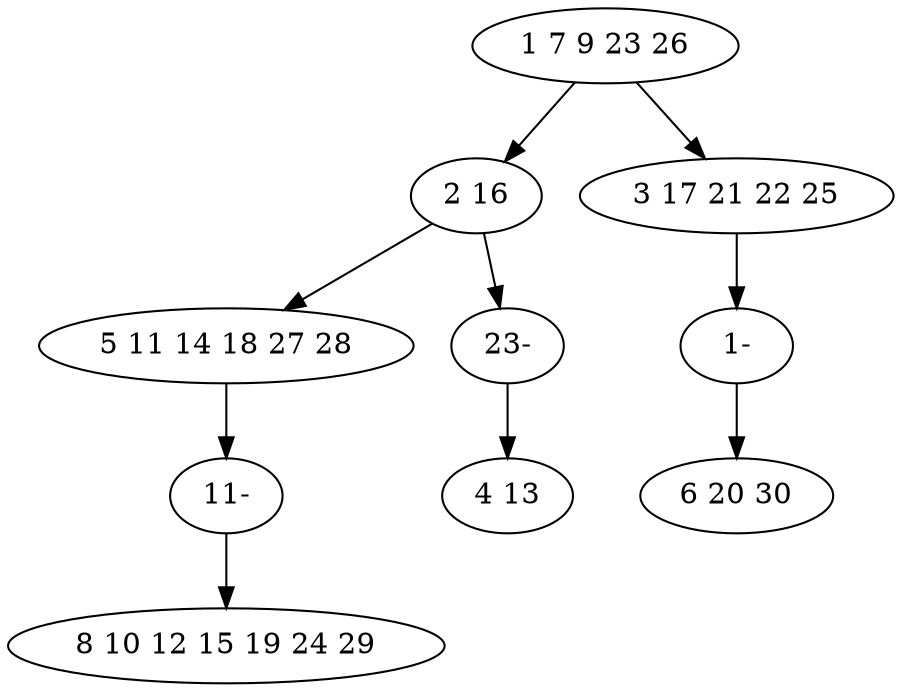 digraph true_tree {
	"0" -> "1"
	"1" -> "2"
	"2" -> "8"
	"0" -> "4"
	"1" -> "7"
	"4" -> "9"
	"7" -> "5"
	"8" -> "3"
	"9" -> "6"
	"0" [label="1 7 9 23 26"];
	"1" [label="2 16"];
	"2" [label="5 11 14 18 27 28"];
	"3" [label="8 10 12 15 19 24 29"];
	"4" [label="3 17 21 22 25"];
	"5" [label="4 13"];
	"6" [label="6 20 30"];
	"7" [label="23-"];
	"8" [label="11-"];
	"9" [label="1-"];
}
